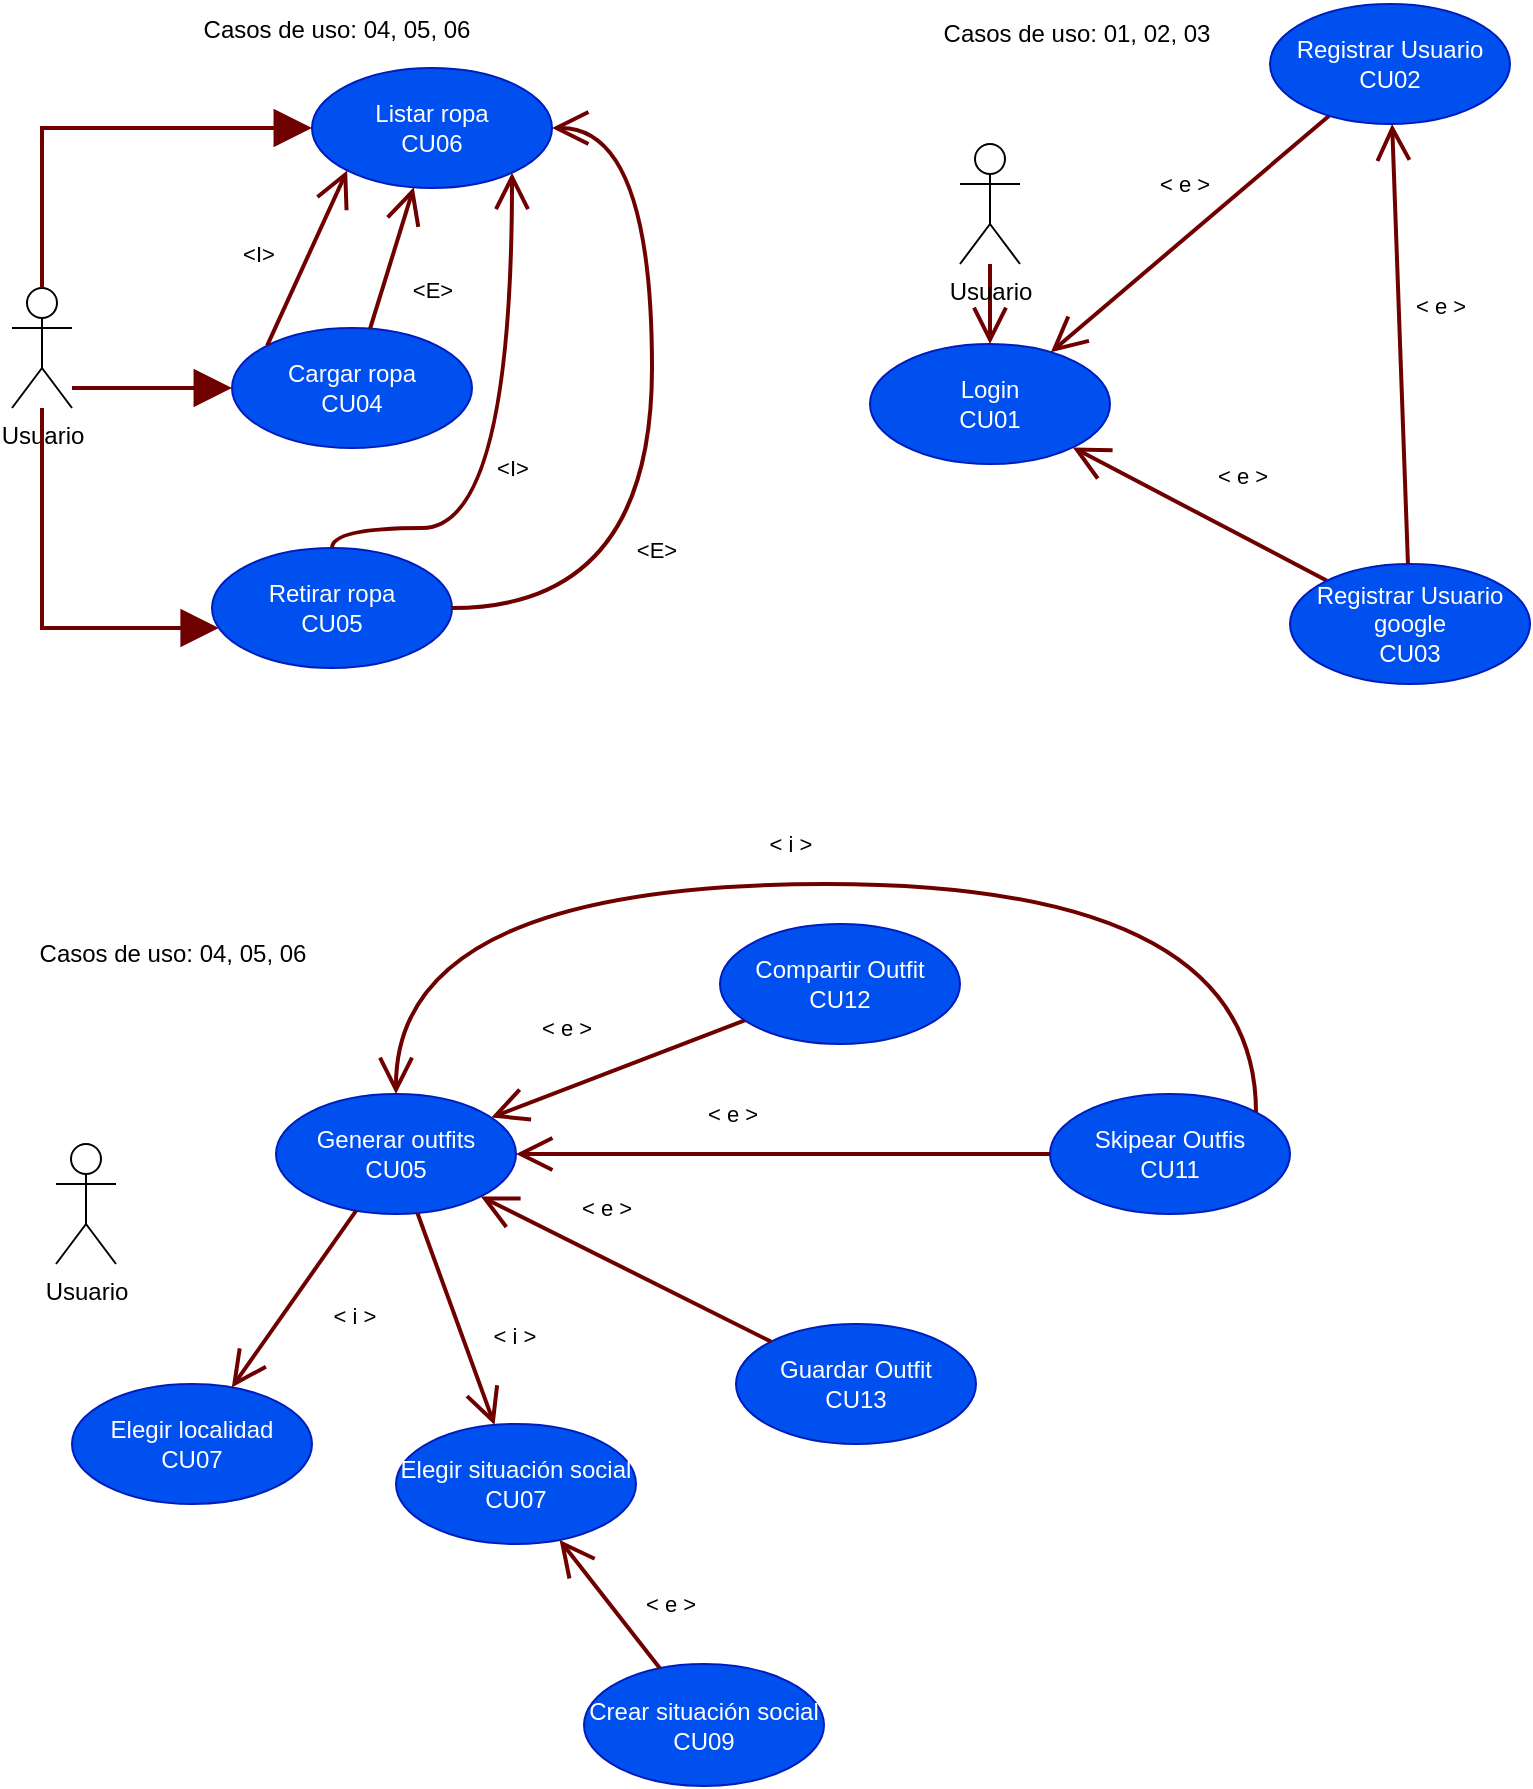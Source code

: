 <mxfile version="26.2.14">
  <diagram name="Página-1" id="ZXXmIpvo8f8X8aWkSZkP">
    <mxGraphModel dx="1214" dy="633" grid="1" gridSize="10" guides="1" tooltips="1" connect="1" arrows="1" fold="1" page="1" pageScale="1" pageWidth="827" pageHeight="1169" math="0" shadow="0">
      <root>
        <mxCell id="0" />
        <mxCell id="1" parent="0" />
        <mxCell id="T08YNgTe2YQc-LEGNOYy-5" style="rounded=0;orthogonalLoop=1;jettySize=auto;html=1;strokeWidth=2;endArrow=open;endFill=0;endSize=14;fillColor=#a20025;strokeColor=#6F0000;" parent="1" source="T08YNgTe2YQc-LEGNOYy-1" target="T08YNgTe2YQc-LEGNOYy-2" edge="1">
          <mxGeometry relative="1" as="geometry" />
        </mxCell>
        <mxCell id="T08YNgTe2YQc-LEGNOYy-1" value="Usuario" style="shape=umlActor;verticalLabelPosition=bottom;verticalAlign=top;html=1;outlineConnect=0;" parent="1" vertex="1">
          <mxGeometry x="542" y="80" width="30" height="60" as="geometry" />
        </mxCell>
        <mxCell id="T08YNgTe2YQc-LEGNOYy-2" value="Login&lt;div&gt;CU01&lt;/div&gt;" style="ellipse;whiteSpace=wrap;html=1;fillColor=#0050ef;fontColor=#ffffff;strokeColor=#001DBC;" parent="1" vertex="1">
          <mxGeometry x="497" y="180" width="120" height="60" as="geometry" />
        </mxCell>
        <mxCell id="T08YNgTe2YQc-LEGNOYy-6" style="rounded=0;orthogonalLoop=1;jettySize=auto;html=1;strokeWidth=2;endArrow=open;endFill=0;endSize=14;fillColor=#a20025;strokeColor=#6F0000;" parent="1" source="T08YNgTe2YQc-LEGNOYy-3" target="T08YNgTe2YQc-LEGNOYy-2" edge="1">
          <mxGeometry relative="1" as="geometry" />
        </mxCell>
        <mxCell id="T08YNgTe2YQc-LEGNOYy-8" value="&amp;lt; e &amp;gt;" style="edgeLabel;html=1;align=center;verticalAlign=middle;resizable=0;points=[];" parent="T08YNgTe2YQc-LEGNOYy-6" vertex="1" connectable="0">
          <mxGeometry x="-0.247" y="-1" relative="1" as="geometry">
            <mxPoint x="-20" y="-10" as="offset" />
          </mxGeometry>
        </mxCell>
        <mxCell id="T08YNgTe2YQc-LEGNOYy-3" value="Registrar Usuario&lt;div&gt;CU02&lt;/div&gt;" style="ellipse;whiteSpace=wrap;html=1;fillColor=#0050ef;fontColor=#ffffff;strokeColor=#001DBC;" parent="1" vertex="1">
          <mxGeometry x="697" y="10" width="120" height="60" as="geometry" />
        </mxCell>
        <mxCell id="T08YNgTe2YQc-LEGNOYy-7" style="rounded=0;orthogonalLoop=1;jettySize=auto;html=1;strokeWidth=2;endArrow=open;endFill=0;endSize=14;fillColor=#a20025;strokeColor=#6F0000;" parent="1" source="T08YNgTe2YQc-LEGNOYy-4" target="T08YNgTe2YQc-LEGNOYy-2" edge="1">
          <mxGeometry relative="1" as="geometry" />
        </mxCell>
        <mxCell id="T08YNgTe2YQc-LEGNOYy-9" value="&amp;lt; e &amp;gt;" style="edgeLabel;html=1;align=center;verticalAlign=middle;resizable=0;points=[];" parent="T08YNgTe2YQc-LEGNOYy-7" vertex="1" connectable="0">
          <mxGeometry x="-0.012" relative="1" as="geometry">
            <mxPoint x="20" y="-20" as="offset" />
          </mxGeometry>
        </mxCell>
        <mxCell id="T08YNgTe2YQc-LEGNOYy-4" value="Registrar Usuario&lt;div&gt;google&lt;/div&gt;&lt;div&gt;CU03&lt;/div&gt;" style="ellipse;whiteSpace=wrap;html=1;fillColor=#0050ef;fontColor=#ffffff;strokeColor=#001DBC;" parent="1" vertex="1">
          <mxGeometry x="707" y="290" width="120" height="60" as="geometry" />
        </mxCell>
        <mxCell id="Qf4e3GnfrzGttYhVKHO3-1" style="rounded=0;orthogonalLoop=1;jettySize=auto;html=1;strokeWidth=2;endArrow=open;endFill=0;endSize=14;fillColor=#a20025;strokeColor=#6F0000;" parent="1" source="T08YNgTe2YQc-LEGNOYy-4" target="T08YNgTe2YQc-LEGNOYy-3" edge="1">
          <mxGeometry relative="1" as="geometry">
            <mxPoint x="736" y="308" as="sourcePoint" />
            <mxPoint x="608" y="242" as="targetPoint" />
          </mxGeometry>
        </mxCell>
        <mxCell id="Qf4e3GnfrzGttYhVKHO3-2" value="&amp;lt; e &amp;gt;" style="edgeLabel;html=1;align=center;verticalAlign=middle;resizable=0;points=[];" parent="Qf4e3GnfrzGttYhVKHO3-1" vertex="1" connectable="0">
          <mxGeometry x="-0.012" relative="1" as="geometry">
            <mxPoint x="20" y="-20" as="offset" />
          </mxGeometry>
        </mxCell>
        <mxCell id="Qf4e3GnfrzGttYhVKHO3-6" value="Usuario" style="shape=umlActor;verticalLabelPosition=bottom;verticalAlign=top;html=1;outlineConnect=0;" parent="1" vertex="1">
          <mxGeometry x="68" y="152" width="30" height="60" as="geometry" />
        </mxCell>
        <mxCell id="Qf4e3GnfrzGttYhVKHO3-7" value="Cargar ropa&lt;div&gt;CU04&lt;/div&gt;" style="ellipse;whiteSpace=wrap;html=1;fillColor=#0050ef;fontColor=#ffffff;strokeColor=#001DBC;" parent="1" vertex="1">
          <mxGeometry x="178" y="172" width="120" height="60" as="geometry" />
        </mxCell>
        <mxCell id="Qf4e3GnfrzGttYhVKHO3-9" value="Listar ropa&lt;div&gt;CU06&lt;/div&gt;" style="ellipse;whiteSpace=wrap;html=1;fillColor=#0050ef;fontColor=#ffffff;strokeColor=#001DBC;" parent="1" vertex="1">
          <mxGeometry x="218" y="42" width="120" height="60" as="geometry" />
        </mxCell>
        <mxCell id="Qf4e3GnfrzGttYhVKHO3-10" value="Retirar ropa&lt;div&gt;CU05&lt;/div&gt;" style="ellipse;whiteSpace=wrap;html=1;fillColor=#0050ef;fontColor=#ffffff;strokeColor=#001DBC;" parent="1" vertex="1">
          <mxGeometry x="168" y="282" width="120" height="60" as="geometry" />
        </mxCell>
        <mxCell id="Qf4e3GnfrzGttYhVKHO3-8" style="rounded=0;orthogonalLoop=1;jettySize=auto;html=1;strokeWidth=2;endArrow=block;endFill=1;endSize=14;fillColor=#a20025;strokeColor=#6F0000;edgeStyle=orthogonalEdgeStyle;" parent="1" source="Qf4e3GnfrzGttYhVKHO3-6" target="Qf4e3GnfrzGttYhVKHO3-7" edge="1">
          <mxGeometry relative="1" as="geometry">
            <mxPoint x="158" y="182" as="sourcePoint" />
            <mxPoint x="228" y="-208" as="targetPoint" />
            <Array as="points">
              <mxPoint x="118" y="202" />
              <mxPoint x="118" y="202" />
            </Array>
          </mxGeometry>
        </mxCell>
        <mxCell id="Qf4e3GnfrzGttYhVKHO3-13" style="rounded=0;orthogonalLoop=1;jettySize=auto;html=1;strokeWidth=2;endArrow=block;endFill=1;endSize=14;fillColor=#a20025;strokeColor=#6F0000;edgeStyle=orthogonalEdgeStyle;" parent="1" source="Qf4e3GnfrzGttYhVKHO3-6" target="Qf4e3GnfrzGttYhVKHO3-10" edge="1">
          <mxGeometry relative="1" as="geometry">
            <mxPoint x="320" y="207" as="sourcePoint" />
            <mxPoint x="436" y="117" as="targetPoint" />
            <Array as="points">
              <mxPoint x="83" y="322" />
            </Array>
          </mxGeometry>
        </mxCell>
        <mxCell id="Qf4e3GnfrzGttYhVKHO3-14" style="rounded=0;orthogonalLoop=1;jettySize=auto;html=1;strokeWidth=2;endArrow=none;endFill=0;endSize=14;fillColor=#a20025;strokeColor=#6F0000;exitX=1;exitY=0.5;exitDx=0;exitDy=0;entryX=1;entryY=0.5;entryDx=0;entryDy=0;edgeStyle=orthogonalEdgeStyle;curved=1;startArrow=open;startFill=0;startSize=14;" parent="1" source="Qf4e3GnfrzGttYhVKHO3-9" target="Qf4e3GnfrzGttYhVKHO3-10" edge="1">
          <mxGeometry relative="1" as="geometry">
            <mxPoint x="420" y="102.0" as="sourcePoint" />
            <mxPoint x="420" y="292.0" as="targetPoint" />
            <Array as="points">
              <mxPoint x="388" y="72" />
              <mxPoint x="388" y="312" />
            </Array>
          </mxGeometry>
        </mxCell>
        <mxCell id="Qf4e3GnfrzGttYhVKHO3-15" value="&amp;lt;E&amp;gt;" style="edgeLabel;html=1;align=center;verticalAlign=middle;resizable=0;points=[];" parent="Qf4e3GnfrzGttYhVKHO3-14" vertex="1" connectable="0">
          <mxGeometry x="0.438" y="-2" relative="1" as="geometry">
            <mxPoint x="4" y="-20" as="offset" />
          </mxGeometry>
        </mxCell>
        <mxCell id="Qf4e3GnfrzGttYhVKHO3-17" style="rounded=0;orthogonalLoop=1;jettySize=auto;html=1;strokeWidth=2;endArrow=open;endFill=0;endSize=14;fillColor=#a20025;strokeColor=#6F0000;" parent="1" source="Qf4e3GnfrzGttYhVKHO3-7" target="Qf4e3GnfrzGttYhVKHO3-9" edge="1">
          <mxGeometry relative="1" as="geometry">
            <mxPoint x="108" y="192" as="sourcePoint" />
            <mxPoint x="228" y="192" as="targetPoint" />
          </mxGeometry>
        </mxCell>
        <mxCell id="Qf4e3GnfrzGttYhVKHO3-18" value="&amp;lt;E&amp;gt;" style="edgeLabel;html=1;align=center;verticalAlign=middle;resizable=0;points=[];" parent="Qf4e3GnfrzGttYhVKHO3-17" vertex="1" connectable="0">
          <mxGeometry x="-0.105" relative="1" as="geometry">
            <mxPoint x="21" y="12" as="offset" />
          </mxGeometry>
        </mxCell>
        <mxCell id="Qf4e3GnfrzGttYhVKHO3-19" style="rounded=0;orthogonalLoop=1;jettySize=auto;html=1;strokeWidth=2;endArrow=block;endFill=1;endSize=14;fillColor=#a20025;strokeColor=#6F0000;edgeStyle=orthogonalEdgeStyle;" parent="1" source="Qf4e3GnfrzGttYhVKHO3-6" target="Qf4e3GnfrzGttYhVKHO3-9" edge="1">
          <mxGeometry relative="1" as="geometry">
            <mxPoint x="108" y="194" as="sourcePoint" />
            <mxPoint x="229" y="206" as="targetPoint" />
            <Array as="points">
              <mxPoint x="83" y="72" />
            </Array>
          </mxGeometry>
        </mxCell>
        <mxCell id="Qf4e3GnfrzGttYhVKHO3-23" style="rounded=0;orthogonalLoop=1;jettySize=auto;html=1;strokeWidth=2;endArrow=none;endFill=0;endSize=14;fillColor=#a20025;strokeColor=#6F0000;startFill=0;startArrow=open;startSize=14;exitX=0;exitY=1;exitDx=0;exitDy=0;entryX=0;entryY=0;entryDx=0;entryDy=0;" parent="1" source="Qf4e3GnfrzGttYhVKHO3-9" target="Qf4e3GnfrzGttYhVKHO3-7" edge="1">
          <mxGeometry relative="1" as="geometry">
            <mxPoint x="268" y="101.16" as="sourcePoint" />
            <mxPoint x="268" y="172.0" as="targetPoint" />
            <Array as="points" />
          </mxGeometry>
        </mxCell>
        <mxCell id="Qf4e3GnfrzGttYhVKHO3-24" value="&amp;lt;I&amp;gt;" style="edgeLabel;html=1;align=center;verticalAlign=middle;resizable=0;points=[];" parent="Qf4e3GnfrzGttYhVKHO3-23" vertex="1" connectable="0">
          <mxGeometry x="0.438" y="-2" relative="1" as="geometry">
            <mxPoint x="-14" y="-20" as="offset" />
          </mxGeometry>
        </mxCell>
        <mxCell id="Qf4e3GnfrzGttYhVKHO3-25" style="rounded=0;orthogonalLoop=1;jettySize=auto;html=1;strokeWidth=2;endArrow=none;endFill=0;endSize=14;fillColor=#a20025;strokeColor=#6F0000;edgeStyle=orthogonalEdgeStyle;startFill=0;startArrow=open;startSize=14;elbow=vertical;curved=1;entryX=0.5;entryY=0;entryDx=0;entryDy=0;" parent="1" source="Qf4e3GnfrzGttYhVKHO3-9" target="Qf4e3GnfrzGttYhVKHO3-10" edge="1">
          <mxGeometry relative="1" as="geometry">
            <mxPoint x="288" y="112" as="sourcePoint" />
            <mxPoint x="318" y="312" as="targetPoint" />
            <Array as="points">
              <mxPoint x="318" y="272" />
              <mxPoint x="228" y="272" />
            </Array>
          </mxGeometry>
        </mxCell>
        <mxCell id="Qf4e3GnfrzGttYhVKHO3-26" value="&amp;lt;I&amp;gt;" style="edgeLabel;html=1;align=center;verticalAlign=middle;resizable=0;points=[];" parent="Qf4e3GnfrzGttYhVKHO3-25" vertex="1" connectable="0">
          <mxGeometry x="0.438" y="-2" relative="1" as="geometry">
            <mxPoint x="22" y="-28" as="offset" />
          </mxGeometry>
        </mxCell>
        <mxCell id="fdSm7PkqZlXSrdtlQQB3-1" value="Casos de uso: 04, 05, 06" style="text;html=1;align=center;verticalAlign=middle;resizable=0;points=[];autosize=1;strokeColor=none;fillColor=none;" vertex="1" parent="1">
          <mxGeometry x="150" y="8" width="160" height="30" as="geometry" />
        </mxCell>
        <mxCell id="fdSm7PkqZlXSrdtlQQB3-2" value="Casos de uso: 01, 02, 03" style="text;html=1;align=center;verticalAlign=middle;resizable=0;points=[];autosize=1;strokeColor=none;fillColor=none;" vertex="1" parent="1">
          <mxGeometry x="520" y="10" width="160" height="30" as="geometry" />
        </mxCell>
        <mxCell id="fdSm7PkqZlXSrdtlQQB3-3" value="Usuario" style="shape=umlActor;verticalLabelPosition=bottom;verticalAlign=top;html=1;outlineConnect=0;" vertex="1" parent="1">
          <mxGeometry x="90" y="580" width="30" height="60" as="geometry" />
        </mxCell>
        <mxCell id="fdSm7PkqZlXSrdtlQQB3-4" value="Casos de uso: 04, 05, 06" style="text;html=1;align=center;verticalAlign=middle;resizable=0;points=[];autosize=1;strokeColor=none;fillColor=none;" vertex="1" parent="1">
          <mxGeometry x="68" y="470" width="160" height="30" as="geometry" />
        </mxCell>
        <mxCell id="fdSm7PkqZlXSrdtlQQB3-5" value="Generar outfits&lt;div&gt;CU05&lt;/div&gt;" style="ellipse;whiteSpace=wrap;html=1;fillColor=#0050ef;fontColor=#ffffff;strokeColor=#001DBC;" vertex="1" parent="1">
          <mxGeometry x="200" y="555" width="120" height="60" as="geometry" />
        </mxCell>
        <mxCell id="fdSm7PkqZlXSrdtlQQB3-21" value="Elegir localidad&lt;div&gt;CU07&lt;/div&gt;" style="ellipse;whiteSpace=wrap;html=1;fillColor=#0050ef;fontColor=#ffffff;strokeColor=#001DBC;" vertex="1" parent="1">
          <mxGeometry x="98" y="700" width="120" height="60" as="geometry" />
        </mxCell>
        <mxCell id="fdSm7PkqZlXSrdtlQQB3-22" value="Elegir situación social&lt;div&gt;CU07&lt;/div&gt;" style="ellipse;whiteSpace=wrap;html=1;fillColor=#0050ef;fontColor=#ffffff;strokeColor=#001DBC;" vertex="1" parent="1">
          <mxGeometry x="260" y="720" width="120" height="60" as="geometry" />
        </mxCell>
        <mxCell id="fdSm7PkqZlXSrdtlQQB3-6" value="Compartir Outfit&lt;div&gt;CU12&lt;/div&gt;" style="ellipse;whiteSpace=wrap;html=1;fillColor=#0050ef;fontColor=#ffffff;strokeColor=#001DBC;" vertex="1" parent="1">
          <mxGeometry x="422" y="470" width="120" height="60" as="geometry" />
        </mxCell>
        <mxCell id="fdSm7PkqZlXSrdtlQQB3-7" value="Skipear Outfis&lt;div&gt;CU11&lt;/div&gt;" style="ellipse;whiteSpace=wrap;html=1;fillColor=#0050ef;fontColor=#ffffff;strokeColor=#001DBC;" vertex="1" parent="1">
          <mxGeometry x="587" y="555" width="120" height="60" as="geometry" />
        </mxCell>
        <mxCell id="fdSm7PkqZlXSrdtlQQB3-9" value="Guardar Outfit&lt;div&gt;CU13&lt;/div&gt;" style="ellipse;whiteSpace=wrap;html=1;fillColor=#0050ef;fontColor=#ffffff;strokeColor=#001DBC;" vertex="1" parent="1">
          <mxGeometry x="430" y="670" width="120" height="60" as="geometry" />
        </mxCell>
        <mxCell id="fdSm7PkqZlXSrdtlQQB3-10" style="rounded=0;orthogonalLoop=1;jettySize=auto;html=1;strokeWidth=2;endArrow=none;endFill=0;endSize=14;fillColor=#a20025;strokeColor=#6F0000;edgeStyle=orthogonalEdgeStyle;curved=1;startArrow=open;startFill=0;startSize=14;" edge="1" parent="1" source="fdSm7PkqZlXSrdtlQQB3-5" target="fdSm7PkqZlXSrdtlQQB3-7">
          <mxGeometry relative="1" as="geometry">
            <mxPoint x="348" y="82" as="sourcePoint" />
            <mxPoint x="298" y="322" as="targetPoint" />
            <Array as="points">
              <mxPoint x="260" y="450" />
              <mxPoint x="690" y="450" />
            </Array>
          </mxGeometry>
        </mxCell>
        <mxCell id="fdSm7PkqZlXSrdtlQQB3-11" value="&amp;lt; i&amp;nbsp;&lt;span style=&quot;background-color: light-dark(#ffffff, var(--ge-dark-color, #121212)); color: light-dark(rgb(0, 0, 0), rgb(255, 255, 255));&quot;&gt;&amp;gt;&lt;/span&gt;" style="edgeLabel;html=1;align=center;verticalAlign=middle;resizable=0;points=[];" vertex="1" connectable="0" parent="fdSm7PkqZlXSrdtlQQB3-10">
          <mxGeometry x="0.438" y="-2" relative="1" as="geometry">
            <mxPoint x="-165" y="-22" as="offset" />
          </mxGeometry>
        </mxCell>
        <mxCell id="fdSm7PkqZlXSrdtlQQB3-14" style="rounded=0;orthogonalLoop=1;jettySize=auto;html=1;strokeWidth=2;endArrow=open;endFill=0;endSize=14;fillColor=#a20025;strokeColor=#6F0000;" edge="1" parent="1" source="fdSm7PkqZlXSrdtlQQB3-6" target="fdSm7PkqZlXSrdtlQQB3-5">
          <mxGeometry relative="1" as="geometry">
            <mxPoint x="736" y="308" as="sourcePoint" />
            <mxPoint x="608" y="242" as="targetPoint" />
          </mxGeometry>
        </mxCell>
        <mxCell id="fdSm7PkqZlXSrdtlQQB3-15" value="&amp;lt; e &amp;gt;" style="edgeLabel;html=1;align=center;verticalAlign=middle;resizable=0;points=[];" vertex="1" connectable="0" parent="fdSm7PkqZlXSrdtlQQB3-14">
          <mxGeometry x="-0.012" relative="1" as="geometry">
            <mxPoint x="-27" y="-20" as="offset" />
          </mxGeometry>
        </mxCell>
        <mxCell id="fdSm7PkqZlXSrdtlQQB3-16" style="rounded=0;orthogonalLoop=1;jettySize=auto;html=1;strokeWidth=2;endArrow=open;endFill=0;endSize=14;fillColor=#a20025;strokeColor=#6F0000;" edge="1" parent="1" source="fdSm7PkqZlXSrdtlQQB3-7" target="fdSm7PkqZlXSrdtlQQB3-5">
          <mxGeometry relative="1" as="geometry">
            <mxPoint x="450" y="532" as="sourcePoint" />
            <mxPoint x="312" y="603" as="targetPoint" />
          </mxGeometry>
        </mxCell>
        <mxCell id="fdSm7PkqZlXSrdtlQQB3-17" value="&amp;lt; e &amp;gt;" style="edgeLabel;html=1;align=center;verticalAlign=middle;resizable=0;points=[];" vertex="1" connectable="0" parent="fdSm7PkqZlXSrdtlQQB3-16">
          <mxGeometry x="-0.012" relative="1" as="geometry">
            <mxPoint x="-27" y="-20" as="offset" />
          </mxGeometry>
        </mxCell>
        <mxCell id="fdSm7PkqZlXSrdtlQQB3-18" style="rounded=0;orthogonalLoop=1;jettySize=auto;html=1;strokeWidth=2;endArrow=open;endFill=0;endSize=14;fillColor=#a20025;strokeColor=#6F0000;" edge="1" parent="1" source="fdSm7PkqZlXSrdtlQQB3-9" target="fdSm7PkqZlXSrdtlQQB3-5">
          <mxGeometry relative="1" as="geometry">
            <mxPoint x="598" y="600" as="sourcePoint" />
            <mxPoint x="329" y="620" as="targetPoint" />
          </mxGeometry>
        </mxCell>
        <mxCell id="fdSm7PkqZlXSrdtlQQB3-19" value="&amp;lt; e &amp;gt;" style="edgeLabel;html=1;align=center;verticalAlign=middle;resizable=0;points=[];" vertex="1" connectable="0" parent="fdSm7PkqZlXSrdtlQQB3-18">
          <mxGeometry x="-0.012" relative="1" as="geometry">
            <mxPoint x="-11" y="-31" as="offset" />
          </mxGeometry>
        </mxCell>
        <mxCell id="fdSm7PkqZlXSrdtlQQB3-23" value="Crear situación social&lt;div&gt;CU09&lt;/div&gt;" style="ellipse;whiteSpace=wrap;html=1;fillColor=#0050ef;fontColor=#ffffff;strokeColor=#001DBC;" vertex="1" parent="1">
          <mxGeometry x="354" y="840" width="120" height="61" as="geometry" />
        </mxCell>
        <mxCell id="fdSm7PkqZlXSrdtlQQB3-24" style="rounded=0;orthogonalLoop=1;jettySize=auto;html=1;strokeWidth=2;endArrow=open;endFill=0;endSize=14;fillColor=#a20025;strokeColor=#6F0000;" edge="1" parent="1" source="fdSm7PkqZlXSrdtlQQB3-5" target="fdSm7PkqZlXSrdtlQQB3-22">
          <mxGeometry relative="1" as="geometry">
            <mxPoint x="309.997" y="705.96" as="sourcePoint" />
            <mxPoint x="240" y="660" as="targetPoint" />
          </mxGeometry>
        </mxCell>
        <mxCell id="fdSm7PkqZlXSrdtlQQB3-25" value="&amp;lt; i &amp;gt;" style="edgeLabel;html=1;align=center;verticalAlign=middle;resizable=0;points=[];" vertex="1" connectable="0" parent="fdSm7PkqZlXSrdtlQQB3-24">
          <mxGeometry x="-0.012" relative="1" as="geometry">
            <mxPoint x="29" y="9" as="offset" />
          </mxGeometry>
        </mxCell>
        <mxCell id="fdSm7PkqZlXSrdtlQQB3-27" style="rounded=0;orthogonalLoop=1;jettySize=auto;html=1;strokeWidth=2;endArrow=open;endFill=0;endSize=14;fillColor=#a20025;strokeColor=#6F0000;" edge="1" parent="1" source="fdSm7PkqZlXSrdtlQQB3-5" target="fdSm7PkqZlXSrdtlQQB3-21">
          <mxGeometry relative="1" as="geometry">
            <mxPoint x="281" y="625" as="sourcePoint" />
            <mxPoint x="319" y="730" as="targetPoint" />
          </mxGeometry>
        </mxCell>
        <mxCell id="fdSm7PkqZlXSrdtlQQB3-28" value="&amp;lt; i &amp;gt;" style="edgeLabel;html=1;align=center;verticalAlign=middle;resizable=0;points=[];" vertex="1" connectable="0" parent="fdSm7PkqZlXSrdtlQQB3-27">
          <mxGeometry x="-0.012" relative="1" as="geometry">
            <mxPoint x="29" y="9" as="offset" />
          </mxGeometry>
        </mxCell>
        <mxCell id="fdSm7PkqZlXSrdtlQQB3-29" style="rounded=0;orthogonalLoop=1;jettySize=auto;html=1;strokeWidth=2;endArrow=open;endFill=0;endSize=14;fillColor=#a20025;strokeColor=#6F0000;" edge="1" parent="1" source="fdSm7PkqZlXSrdtlQQB3-23" target="fdSm7PkqZlXSrdtlQQB3-22">
          <mxGeometry relative="1" as="geometry">
            <mxPoint x="404.14" y="839.998" as="sourcePoint" />
            <mxPoint x="354.0" y="775.812" as="targetPoint" />
          </mxGeometry>
        </mxCell>
        <mxCell id="fdSm7PkqZlXSrdtlQQB3-30" value="&amp;lt; e &amp;gt;" style="edgeLabel;html=1;align=center;verticalAlign=middle;resizable=0;points=[];" vertex="1" connectable="0" parent="fdSm7PkqZlXSrdtlQQB3-29">
          <mxGeometry x="-0.012" relative="1" as="geometry">
            <mxPoint x="29" y="-1" as="offset" />
          </mxGeometry>
        </mxCell>
      </root>
    </mxGraphModel>
  </diagram>
</mxfile>

